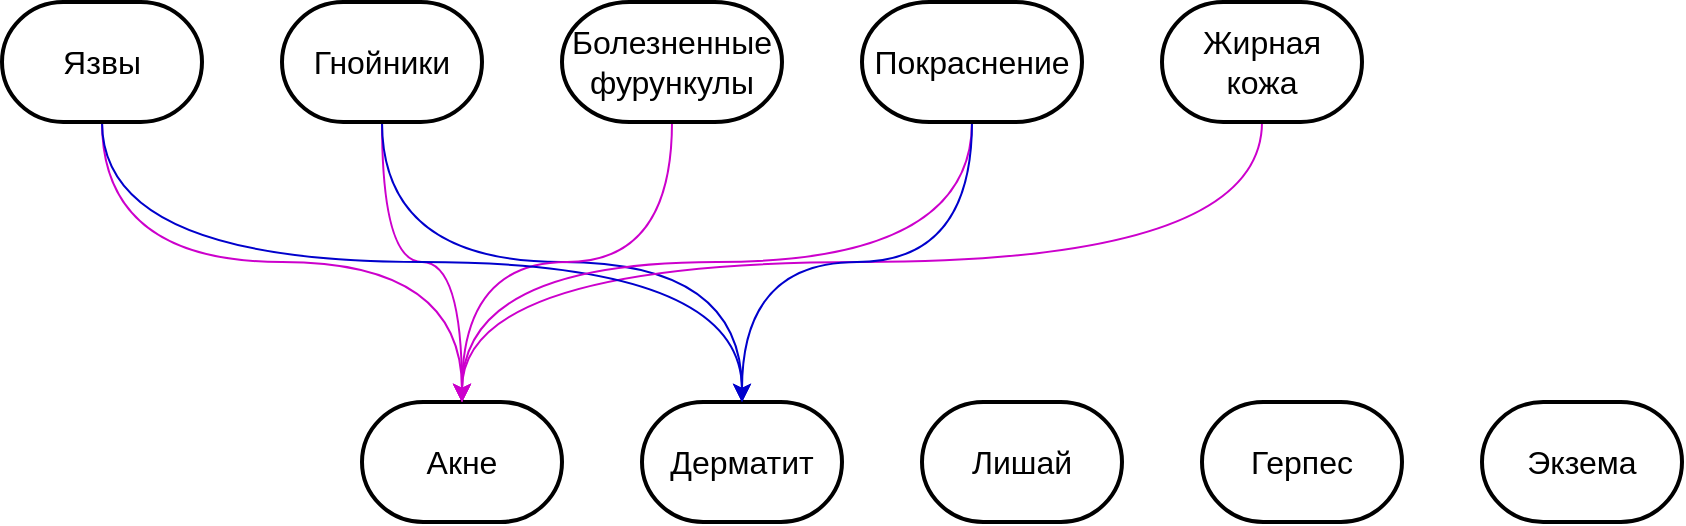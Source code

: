 <mxfile type="github" version="12.1.9" pages="1">
  <diagram id="rvXx9JwLdrE04M0KB4S3" name="Page-1">
    <mxGraphModel grid="1" shadow="0" math="0" pageHeight="1654" pageWidth="2336" pageScale="1" page="1" fold="1" arrows="1" connect="1" tooltips="1" guides="1" gridSize="10" dy="2120" dx="3118">
      <root>
        <mxCell id="0"/>
        <mxCell id="1" parent="0"/>
        <mxCell id="hYaq0uTZQcr8mzzm78UU-1" value="Экзема" parent="1" style="strokeWidth=2;html=1;shape=mxgraph.flowchart.terminator;whiteSpace=wrap;fontSize=16;" vertex="1">
          <mxGeometry as="geometry" x="520" y="20" width="100" height="60"/>
        </mxCell>
        <mxCell id="hYaq0uTZQcr8mzzm78UU-2" value="Акне" parent="1" style="strokeWidth=2;html=1;shape=mxgraph.flowchart.terminator;whiteSpace=wrap;fontSize=16;" vertex="1">
          <mxGeometry as="geometry" x="-40" y="20" width="100" height="60"/>
        </mxCell>
        <mxCell id="hYaq0uTZQcr8mzzm78UU-3" value="Дерматит" parent="1" style="strokeWidth=2;html=1;shape=mxgraph.flowchart.terminator;whiteSpace=wrap;fontSize=16;" vertex="1">
          <mxGeometry as="geometry" x="100" y="20" width="100" height="60"/>
        </mxCell>
        <mxCell id="hYaq0uTZQcr8mzzm78UU-4" value="Лишай" parent="1" style="strokeWidth=2;html=1;shape=mxgraph.flowchart.terminator;whiteSpace=wrap;fontSize=16;" vertex="1">
          <mxGeometry as="geometry" x="240" y="20" width="100" height="60"/>
        </mxCell>
        <mxCell id="hYaq0uTZQcr8mzzm78UU-5" value="Герпес" parent="1" style="strokeWidth=2;html=1;shape=mxgraph.flowchart.terminator;whiteSpace=wrap;fontSize=16;" vertex="1">
          <mxGeometry as="geometry" x="380" y="20" width="100" height="60"/>
        </mxCell>
        <mxCell id="CfolNxl_p7sKol7sSS_X-4" parent="1" style="edgeStyle=orthogonalEdgeStyle;curved=1;rounded=0;orthogonalLoop=1;jettySize=auto;html=1;exitX=0.5;exitY=1;exitDx=0;exitDy=0;exitPerimeter=0;entryX=0.5;entryY=0;entryDx=0;entryDy=0;entryPerimeter=0;fillColor=#e1d5e7;strokeColor=#CC00CC;" edge="1" source="hYaq0uTZQcr8mzzm78UU-7" target="hYaq0uTZQcr8mzzm78UU-2">
          <mxGeometry as="geometry" relative="1"/>
        </mxCell>
        <mxCell id="CfolNxl_p7sKol7sSS_X-9" parent="1" style="edgeStyle=orthogonalEdgeStyle;curved=1;rounded=0;orthogonalLoop=1;jettySize=auto;html=1;exitX=0.5;exitY=1;exitDx=0;exitDy=0;exitPerimeter=0;entryX=0.5;entryY=0;entryDx=0;entryDy=0;entryPerimeter=0;strokeColor=#0000CC;" edge="1" source="hYaq0uTZQcr8mzzm78UU-7" target="hYaq0uTZQcr8mzzm78UU-3">
          <mxGeometry as="geometry" relative="1"/>
        </mxCell>
        <mxCell id="hYaq0uTZQcr8mzzm78UU-7" value="Гнойники" parent="1" style="strokeWidth=2;html=1;shape=mxgraph.flowchart.terminator;whiteSpace=wrap;fontSize=16;" vertex="1">
          <mxGeometry as="geometry" x="-80" y="-180" width="100" height="60"/>
        </mxCell>
        <mxCell id="CfolNxl_p7sKol7sSS_X-5" parent="1" style="edgeStyle=orthogonalEdgeStyle;curved=1;rounded=0;orthogonalLoop=1;jettySize=auto;html=1;exitX=0.5;exitY=1;exitDx=0;exitDy=0;exitPerimeter=0;entryX=0.5;entryY=0;entryDx=0;entryDy=0;entryPerimeter=0;fillColor=#e1d5e7;strokeColor=#CC00CC;" edge="1" source="hYaq0uTZQcr8mzzm78UU-8" target="hYaq0uTZQcr8mzzm78UU-2">
          <mxGeometry as="geometry" relative="1">
            <mxPoint as="targetPoint" x="-30"/>
          </mxGeometry>
        </mxCell>
        <mxCell id="hYaq0uTZQcr8mzzm78UU-8" value="Болезненные фурункулы" parent="1" style="strokeWidth=2;html=1;shape=mxgraph.flowchart.terminator;whiteSpace=wrap;fontSize=16;" vertex="1">
          <mxGeometry as="geometry" x="60" y="-180" width="110" height="60"/>
        </mxCell>
        <mxCell id="CfolNxl_p7sKol7sSS_X-7" parent="1" style="edgeStyle=orthogonalEdgeStyle;curved=1;rounded=0;orthogonalLoop=1;jettySize=auto;html=1;exitX=0.5;exitY=1;exitDx=0;exitDy=0;exitPerimeter=0;entryX=0.5;entryY=0;entryDx=0;entryDy=0;entryPerimeter=0;fillColor=#e1d5e7;strokeColor=#CC00CC;" edge="1" source="hYaq0uTZQcr8mzzm78UU-10" target="hYaq0uTZQcr8mzzm78UU-2">
          <mxGeometry as="geometry" relative="1"/>
        </mxCell>
        <mxCell id="hYaq0uTZQcr8mzzm78UU-10" value="Жирная кожа" parent="1" style="strokeWidth=2;html=1;shape=mxgraph.flowchart.terminator;whiteSpace=wrap;fontSize=16;" vertex="1">
          <mxGeometry as="geometry" x="360" y="-180" width="100" height="60"/>
        </mxCell>
        <mxCell id="CfolNxl_p7sKol7sSS_X-3" parent="1" style="edgeStyle=orthogonalEdgeStyle;rounded=0;orthogonalLoop=1;jettySize=auto;html=1;exitX=0.5;exitY=1;exitDx=0;exitDy=0;exitPerimeter=0;entryX=0.5;entryY=0;entryDx=0;entryDy=0;entryPerimeter=0;curved=1;fillColor=#e1d5e7;strokeColor=#CC00CC;" edge="1" source="hYaq0uTZQcr8mzzm78UU-11" target="hYaq0uTZQcr8mzzm78UU-2">
          <mxGeometry as="geometry" relative="1">
            <mxPoint as="targetPoint" x="-40" y="-20"/>
          </mxGeometry>
        </mxCell>
        <mxCell id="CfolNxl_p7sKol7sSS_X-11" parent="1" style="edgeStyle=orthogonalEdgeStyle;curved=1;rounded=0;orthogonalLoop=1;jettySize=auto;html=1;exitX=0.5;exitY=1;exitDx=0;exitDy=0;exitPerimeter=0;entryX=0.5;entryY=0;entryDx=0;entryDy=0;entryPerimeter=0;strokeColor=#0000CC;" edge="1" source="hYaq0uTZQcr8mzzm78UU-11" target="hYaq0uTZQcr8mzzm78UU-3">
          <mxGeometry as="geometry" relative="1"/>
        </mxCell>
        <mxCell id="hYaq0uTZQcr8mzzm78UU-11" value="Язвы" parent="1" style="strokeWidth=2;html=1;shape=mxgraph.flowchart.terminator;whiteSpace=wrap;fontSize=16;" vertex="1">
          <mxGeometry as="geometry" x="-220" y="-180" width="100" height="60"/>
        </mxCell>
        <mxCell id="CfolNxl_p7sKol7sSS_X-8" parent="1" style="edgeStyle=orthogonalEdgeStyle;curved=1;rounded=0;orthogonalLoop=1;jettySize=auto;html=1;exitX=0.5;exitY=1;exitDx=0;exitDy=0;exitPerimeter=0;entryX=0.5;entryY=0;entryDx=0;entryDy=0;entryPerimeter=0;fillColor=#e1d5e7;strokeColor=#CC00CC;" edge="1" source="hYaq0uTZQcr8mzzm78UU-12" target="hYaq0uTZQcr8mzzm78UU-2">
          <mxGeometry as="geometry" relative="1"/>
        </mxCell>
        <mxCell id="CfolNxl_p7sKol7sSS_X-12" parent="1" style="edgeStyle=orthogonalEdgeStyle;curved=1;rounded=0;orthogonalLoop=1;jettySize=auto;html=1;exitX=0.5;exitY=1;exitDx=0;exitDy=0;exitPerimeter=0;entryX=0.5;entryY=0;entryDx=0;entryDy=0;entryPerimeter=0;strokeColor=#0000CC;" edge="1" source="hYaq0uTZQcr8mzzm78UU-12" target="hYaq0uTZQcr8mzzm78UU-3">
          <mxGeometry as="geometry" relative="1"/>
        </mxCell>
        <mxCell id="hYaq0uTZQcr8mzzm78UU-12" value="Покраснение" parent="1" style="strokeWidth=2;html=1;shape=mxgraph.flowchart.terminator;whiteSpace=wrap;fontSize=16;" vertex="1">
          <mxGeometry as="geometry" x="210" y="-180" width="110" height="60"/>
        </mxCell>
      </root>
    </mxGraphModel>
  </diagram>
</mxfile>
